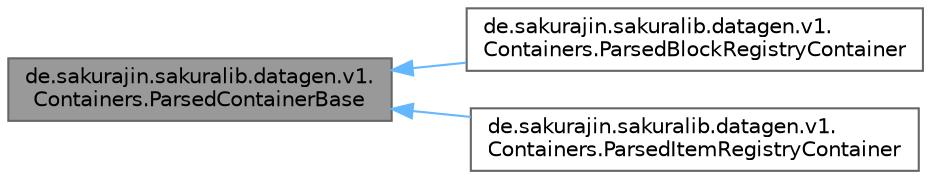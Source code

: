 digraph "de.sakurajin.sakuralib.datagen.v1.Containers.ParsedContainerBase"
{
 // LATEX_PDF_SIZE
  bgcolor="transparent";
  edge [fontname=Helvetica,fontsize=10,labelfontname=Helvetica,labelfontsize=10];
  node [fontname=Helvetica,fontsize=10,shape=box,height=0.2,width=0.4];
  rankdir="LR";
  Node1 [label="de.sakurajin.sakuralib.datagen.v1.\lContainers.ParsedContainerBase",height=0.2,width=0.4,color="gray40", fillcolor="grey60", style="filled", fontcolor="black",tooltip="The base class to automatically parse all items and blocks in a class."];
  Node1 -> Node2 [dir="back",color="steelblue1",style="solid"];
  Node2 [label="de.sakurajin.sakuralib.datagen.v1.\lContainers.ParsedBlockRegistryContainer",height=0.2,width=0.4,color="gray40", fillcolor="white", style="filled",URL="$classde_1_1sakurajin_1_1sakuralib_1_1datagen_1_1v1_1_1Containers_1_1ParsedBlockRegistryContainer.html",tooltip="A ParsedBlockRegistryContainer is a Block Registry Container that works with the DatagenAPI."];
  Node1 -> Node3 [dir="back",color="steelblue1",style="solid"];
  Node3 [label="de.sakurajin.sakuralib.datagen.v1.\lContainers.ParsedItemRegistryContainer",height=0.2,width=0.4,color="gray40", fillcolor="white", style="filled",URL="$classde_1_1sakurajin_1_1sakuralib_1_1datagen_1_1v1_1_1Containers_1_1ParsedItemRegistryContainer.html",tooltip="A ParsedItemRegistryContainer is a Item Registry Container that works with the DatagenAPI."];
}
